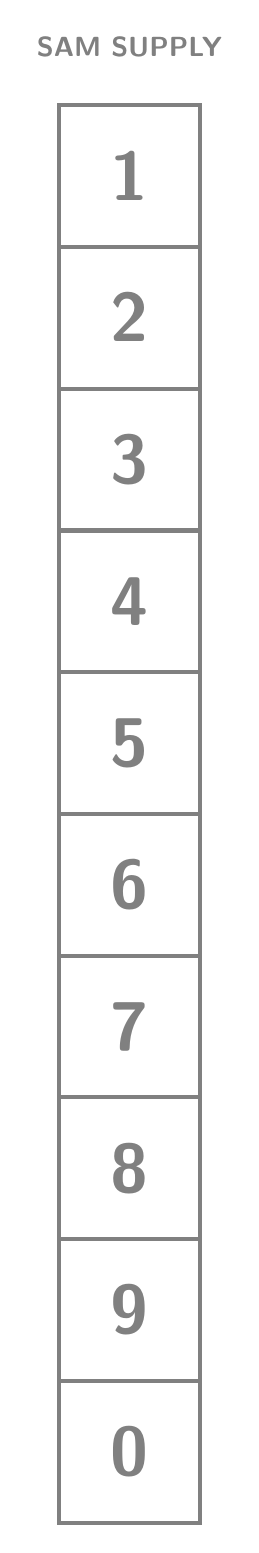 \begin{tikzpicture}
    \definecolor{svggray}{RGB}{128,128,128}
    \tikzset{every node/.style={text=svggray}, every path/.style={draw=svggray}}

    % Define box properties
    \def\boxwidth{1.8}
    \def\boxheight{1.8}
    \def\boxthickness{1.5pt} % Adjustable line thickness

    % Define SAM Supply numbers (1 to 0)
    \def\samsupply{1, 2, 3, 4, 5, 6, 7, 8, 9, 0}

    % Title at the top
    \node[anchor=south] at (0.9, 0.5) {\sffamily \bfseries SAM SUPPLY};

    % Draw boxes and numbers
    \foreach \x [count=\i] in \samsupply {
        \pgfmathsetmacro\ypos{-(\i-1) * \boxheight} % Calculate vertical position
        \draw[line width=\boxthickness] (0, \ypos) rectangle (\boxwidth, \ypos - \boxheight);
        \node at (0.9, \ypos - 0.9) {\sffamily \bfseries \Huge \x}; % Centered inside box
    }

\end{tikzpicture}
